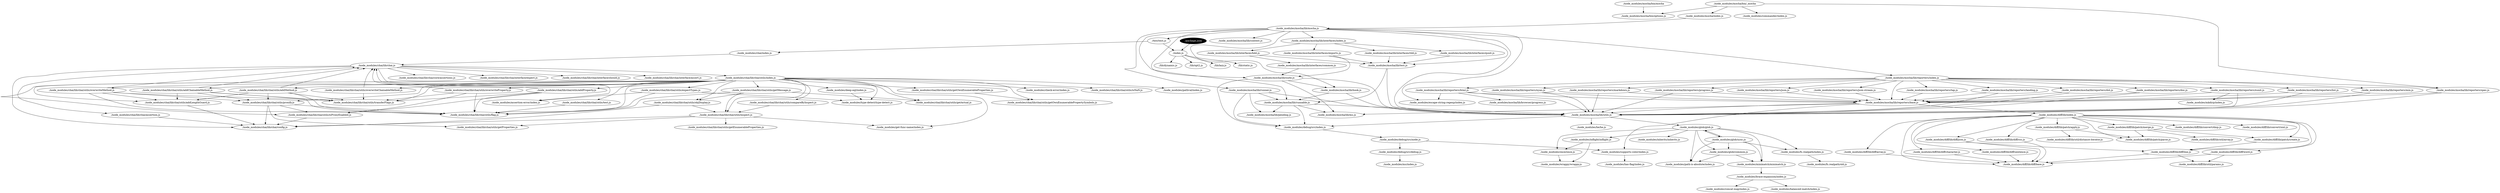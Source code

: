 digraph Modules {
    "./node_modules/mocha/bin/mocha" -> "./node_modules/mocha/bin/options.js";
    "./node_modules/mocha/bin/_mocha" -> "./node_modules/commander/index.js";
    "./node_modules/mocha/bin/_mocha" -> "./node_modules/mocha/index.js";
    "./node_modules/mocha/index.js" -> "./node_modules/mocha/lib/mocha.js";
    "./node_modules/mocha/lib/mocha.js" -> "./node_modules/escape-string-regexp/index.js";
    "./node_modules/mocha/lib/mocha.js" -> "./node_modules/mocha/lib/reporters/index.js";
    "./node_modules/mocha/lib/reporters/index.js" -> "./node_modules/mocha/lib/reporters/base.js";
    "./node_modules/mocha/lib/reporters/base.js" -> "./node_modules/diff/lib/index.js";
    "./node_modules/diff/lib/index.js" -> "./node_modules/diff/lib/diff/base.js";
    "./node_modules/diff/lib/index.js" -> "./node_modules/diff/lib/diff/character.js";
    "./node_modules/diff/lib/diff/character.js" -> "./node_modules/diff/lib/diff/base.js";
    "./node_modules/diff/lib/index.js" -> "./node_modules/diff/lib/diff/word.js";
    "./node_modules/diff/lib/diff/word.js" -> "./node_modules/diff/lib/diff/base.js";
    "./node_modules/diff/lib/diff/word.js" -> "./node_modules/diff/lib/util/params.js";
    "./node_modules/diff/lib/index.js" -> "./node_modules/diff/lib/diff/line.js";
    "./node_modules/diff/lib/diff/line.js" -> "./node_modules/diff/lib/diff/base.js";
    "./node_modules/diff/lib/diff/line.js" -> "./node_modules/diff/lib/util/params.js";
    "./node_modules/diff/lib/index.js" -> "./node_modules/diff/lib/diff/sentence.js";
    "./node_modules/diff/lib/diff/sentence.js" -> "./node_modules/diff/lib/diff/base.js";
    "./node_modules/diff/lib/index.js" -> "./node_modules/diff/lib/diff/css.js";
    "./node_modules/diff/lib/diff/css.js" -> "./node_modules/diff/lib/diff/base.js";
    "./node_modules/diff/lib/index.js" -> "./node_modules/diff/lib/diff/json.js";
    "./node_modules/diff/lib/diff/json.js" -> "./node_modules/diff/lib/diff/base.js";
    "./node_modules/diff/lib/diff/json.js" -> "./node_modules/diff/lib/diff/line.js";
    "./node_modules/diff/lib/index.js" -> "./node_modules/diff/lib/diff/array.js";
    "./node_modules/diff/lib/diff/array.js" -> "./node_modules/diff/lib/diff/base.js";
    "./node_modules/diff/lib/index.js" -> "./node_modules/diff/lib/patch/apply.js";
    "./node_modules/diff/lib/patch/apply.js" -> "./node_modules/diff/lib/patch/parse.js";
    "./node_modules/diff/lib/patch/apply.js" -> "./node_modules/diff/lib/util/distance-iterator.js";
    "./node_modules/diff/lib/index.js" -> "./node_modules/diff/lib/patch/parse.js";
    "./node_modules/diff/lib/index.js" -> "./node_modules/diff/lib/patch/merge.js";
    "./node_modules/diff/lib/patch/merge.js" -> "./node_modules/diff/lib/patch/create.js";
    "./node_modules/diff/lib/patch/create.js" -> "./node_modules/diff/lib/diff/line.js";
    "./node_modules/diff/lib/patch/merge.js" -> "./node_modules/diff/lib/patch/parse.js";
    "./node_modules/diff/lib/patch/merge.js" -> "./node_modules/diff/lib/util/array.js";
    "./node_modules/diff/lib/index.js" -> "./node_modules/diff/lib/patch/create.js";
    "./node_modules/diff/lib/index.js" -> "./node_modules/diff/lib/convert/dmp.js";
    "./node_modules/diff/lib/index.js" -> "./node_modules/diff/lib/convert/xml.js";
    "./node_modules/mocha/lib/reporters/base.js" -> "./node_modules/mocha/lib/ms.js";
    "./node_modules/mocha/lib/reporters/base.js" -> "./node_modules/mocha/lib/utils.js";
    "./node_modules/mocha/lib/utils.js" -> "./node_modules/debug/src/index.js";
    "./node_modules/debug/src/index.js" -> "./node_modules/debug/src/node.js";
    "./node_modules/debug/src/node.js" -> "./node_modules/debug/src/debug.js";
    "./node_modules/debug/src/debug.js" -> "./node_modules/ms/index.js";
    "./node_modules/debug/src/node.js" -> "./node_modules/supports-color/index.js";
    "./node_modules/supports-color/index.js" -> "./node_modules/has-flag/index.js";
    "./node_modules/mocha/lib/utils.js" -> "./node_modules/glob/glob.js";
    "./node_modules/glob/glob.js" -> "./node_modules/fs.realpath/index.js";
    "./node_modules/fs.realpath/index.js" -> "./node_modules/fs.realpath/old.js";
    "./node_modules/glob/glob.js" -> "./node_modules/minimatch/minimatch.js";
    "./node_modules/minimatch/minimatch.js" -> "./node_modules/brace-expansion/index.js";
    "./node_modules/brace-expansion/index.js" -> "./node_modules/concat-map/index.js";
    "./node_modules/brace-expansion/index.js" -> "./node_modules/balanced-match/index.js";
    "./node_modules/glob/glob.js" -> "./node_modules/inherits/inherits.js";
    "./node_modules/glob/glob.js" -> "./node_modules/path-is-absolute/index.js";
    "./node_modules/glob/glob.js" -> "./node_modules/glob/sync.js";
    "./node_modules/glob/sync.js" -> "./node_modules/fs.realpath/index.js";
    "./node_modules/glob/sync.js" -> "./node_modules/minimatch/minimatch.js";
    "./node_modules/glob/sync.js" -> "./node_modules/glob/glob.js";
    "./node_modules/glob/sync.js" -> "./node_modules/path-is-absolute/index.js";
    "./node_modules/glob/sync.js" -> "./node_modules/glob/common.js";
    "./node_modules/glob/common.js" -> "./node_modules/minimatch/minimatch.js";
    "./node_modules/glob/common.js" -> "./node_modules/path-is-absolute/index.js";
    "./node_modules/glob/glob.js" -> "./node_modules/glob/common.js";
    "./node_modules/glob/glob.js" -> "./node_modules/inflight/inflight.js";
    "./node_modules/inflight/inflight.js" -> "./node_modules/wrappy/wrappy.js";
    "./node_modules/inflight/inflight.js" -> "./node_modules/once/once.js";
    "./node_modules/once/once.js" -> "./node_modules/wrappy/wrappy.js";
    "./node_modules/glob/glob.js" -> "./node_modules/once/once.js";
    "./node_modules/mocha/lib/utils.js" -> "./node_modules/he/he.js";
    "./node_modules/mocha/lib/reporters/base.js" -> "./node_modules/supports-color/index.js";
    "./node_modules/mocha/lib/reporters/index.js" -> "./node_modules/mocha/lib/reporters/dot.js";
    "./node_modules/mocha/lib/reporters/dot.js" -> "./node_modules/mocha/lib/reporters/base.js";
    "./node_modules/mocha/lib/reporters/dot.js" -> "./node_modules/mocha/lib/utils.js";
    "./node_modules/mocha/lib/reporters/index.js" -> "./node_modules/mocha/lib/reporters/doc.js";
    "./node_modules/mocha/lib/reporters/doc.js" -> "./node_modules/mocha/lib/reporters/base.js";
    "./node_modules/mocha/lib/reporters/doc.js" -> "./node_modules/mocha/lib/utils.js";
    "./node_modules/mocha/lib/reporters/index.js" -> "./node_modules/mocha/lib/reporters/tap.js";
    "./node_modules/mocha/lib/reporters/tap.js" -> "./node_modules/mocha/lib/reporters/base.js";
    "./node_modules/mocha/lib/reporters/index.js" -> "./node_modules/mocha/lib/reporters/json.js";
    "./node_modules/mocha/lib/reporters/json.js" -> "./node_modules/mocha/lib/reporters/base.js";
    "./node_modules/mocha/lib/reporters/index.js" -> "./node_modules/mocha/lib/reporters/html.js";
    "./node_modules/mocha/lib/reporters/html.js" -> "./node_modules/mocha/lib/reporters/base.js";
    "./node_modules/mocha/lib/reporters/html.js" -> "./node_modules/mocha/lib/utils.js";
    "./node_modules/mocha/lib/reporters/html.js" -> "./node_modules/mocha/lib/browser/progress.js";
    "./node_modules/mocha/lib/reporters/html.js" -> "./node_modules/escape-string-regexp/index.js";
    "./node_modules/mocha/lib/reporters/index.js" -> "./node_modules/mocha/lib/reporters/list.js";
    "./node_modules/mocha/lib/reporters/list.js" -> "./node_modules/mocha/lib/reporters/base.js";
    "./node_modules/mocha/lib/reporters/list.js" -> "./node_modules/mocha/lib/utils.js";
    "./node_modules/mocha/lib/reporters/index.js" -> "./node_modules/mocha/lib/reporters/min.js";
    "./node_modules/mocha/lib/reporters/min.js" -> "./node_modules/mocha/lib/reporters/base.js";
    "./node_modules/mocha/lib/reporters/min.js" -> "./node_modules/mocha/lib/utils.js";
    "./node_modules/mocha/lib/reporters/index.js" -> "./node_modules/mocha/lib/reporters/spec.js";
    "./node_modules/mocha/lib/reporters/spec.js" -> "./node_modules/mocha/lib/reporters/base.js";
    "./node_modules/mocha/lib/reporters/spec.js" -> "./node_modules/mocha/lib/utils.js";
    "./node_modules/mocha/lib/reporters/index.js" -> "./node_modules/mocha/lib/reporters/nyan.js";
    "./node_modules/mocha/lib/reporters/nyan.js" -> "./node_modules/mocha/lib/reporters/base.js";
    "./node_modules/mocha/lib/reporters/nyan.js" -> "./node_modules/mocha/lib/utils.js";
    "./node_modules/mocha/lib/reporters/index.js" -> "./node_modules/mocha/lib/reporters/xunit.js";
    "./node_modules/mocha/lib/reporters/xunit.js" -> "./node_modules/mocha/lib/reporters/base.js";
    "./node_modules/mocha/lib/reporters/xunit.js" -> "./node_modules/mocha/lib/utils.js";
    "./node_modules/mocha/lib/reporters/xunit.js" -> "./node_modules/mkdirp/index.js";
    "./node_modules/mocha/lib/reporters/index.js" -> "./node_modules/mocha/lib/reporters/markdown.js";
    "./node_modules/mocha/lib/reporters/markdown.js" -> "./node_modules/mocha/lib/reporters/base.js";
    "./node_modules/mocha/lib/reporters/markdown.js" -> "./node_modules/mocha/lib/utils.js";
    "./node_modules/mocha/lib/reporters/index.js" -> "./node_modules/mocha/lib/reporters/progress.js";
    "./node_modules/mocha/lib/reporters/progress.js" -> "./node_modules/mocha/lib/reporters/base.js";
    "./node_modules/mocha/lib/reporters/progress.js" -> "./node_modules/mocha/lib/utils.js";
    "./node_modules/mocha/lib/reporters/index.js" -> "./node_modules/mocha/lib/reporters/landing.js";
    "./node_modules/mocha/lib/reporters/landing.js" -> "./node_modules/mocha/lib/reporters/base.js";
    "./node_modules/mocha/lib/reporters/landing.js" -> "./node_modules/mocha/lib/utils.js";
    "./node_modules/mocha/lib/reporters/index.js" -> "./node_modules/mocha/lib/reporters/json-stream.js";
    "./node_modules/mocha/lib/reporters/json-stream.js" -> "./node_modules/mocha/lib/reporters/base.js";
    "./node_modules/mocha/lib/mocha.js" -> "./node_modules/mocha/lib/utils.js";
    "./node_modules/mocha/lib/mocha.js" -> "./node_modules/mocha/lib/interfaces/index.js";
    "./node_modules/mocha/lib/interfaces/index.js" -> "./node_modules/mocha/lib/interfaces/bdd.js";
    "./node_modules/mocha/lib/interfaces/bdd.js" -> "./node_modules/mocha/lib/test.js";
    "./node_modules/mocha/lib/test.js" -> "./node_modules/mocha/lib/runnable.js";
    "./node_modules/mocha/lib/runnable.js" -> "./node_modules/mocha/lib/pending.js";
    "./node_modules/mocha/lib/runnable.js" -> "./node_modules/debug/src/index.js";
    "./node_modules/mocha/lib/runnable.js" -> "./node_modules/mocha/lib/ms.js";
    "./node_modules/mocha/lib/runnable.js" -> "./node_modules/mocha/lib/utils.js";
    "./node_modules/mocha/lib/test.js" -> "./node_modules/mocha/lib/utils.js";
    "./node_modules/mocha/lib/interfaces/index.js" -> "./node_modules/mocha/lib/interfaces/tdd.js";
    "./node_modules/mocha/lib/interfaces/tdd.js" -> "./node_modules/mocha/lib/test.js";
    "./node_modules/mocha/lib/interfaces/index.js" -> "./node_modules/mocha/lib/interfaces/qunit.js";
    "./node_modules/mocha/lib/interfaces/qunit.js" -> "./node_modules/mocha/lib/test.js";
    "./node_modules/mocha/lib/interfaces/index.js" -> "./node_modules/mocha/lib/interfaces/exports.js";
    "./node_modules/mocha/lib/interfaces/exports.js" -> "./node_modules/mocha/lib/suite.js";
    "./node_modules/mocha/lib/suite.js" -> "./node_modules/mocha/lib/hook.js";
    "./node_modules/mocha/lib/hook.js" -> "./node_modules/mocha/lib/runnable.js";
    "./node_modules/mocha/lib/hook.js" -> "./node_modules/mocha/lib/utils.js";
    "./node_modules/mocha/lib/suite.js" -> "./node_modules/mocha/lib/utils.js";
    "./node_modules/mocha/lib/suite.js" -> "./node_modules/debug/src/index.js";
    "./node_modules/mocha/lib/suite.js" -> "./node_modules/mocha/lib/ms.js";
    "./node_modules/mocha/lib/interfaces/exports.js" -> "./node_modules/mocha/lib/test.js";
    "./node_modules/mocha/lib/mocha.js" -> "./node_modules/mocha/lib/runnable.js";
    "./node_modules/mocha/lib/mocha.js" -> "./node_modules/mocha/lib/context.js";
    "./node_modules/mocha/lib/mocha.js" -> "./node_modules/mocha/lib/runner.js";
    "./node_modules/mocha/lib/runner.js" -> "./node_modules/mocha/lib/pending.js";
    "./node_modules/mocha/lib/runner.js" -> "./node_modules/mocha/lib/utils.js";
    "./node_modules/mocha/lib/runner.js" -> "./node_modules/debug/src/index.js";
    "./node_modules/mocha/lib/runner.js" -> "./node_modules/mocha/lib/runnable.js";
    "./node_modules/mocha/lib/mocha.js" -> "./node_modules/mocha/lib/suite.js";
    "./node_modules/mocha/lib/mocha.js" -> "./node_modules/mocha/lib/hook.js";
    "./node_modules/mocha/lib/mocha.js" -> "./node_modules/mocha/lib/test.js";
    "./node_modules/mocha/bin/_mocha" -> "./node_modules/mocha/bin/options.js";
    "./node_modules/mocha/bin/_mocha" -> "./node_modules/mocha/lib/reporters/spec.js";
    "./node_modules/mocha/lib/interfaces/bdd.js" -> "./node_modules/mocha/lib/interfaces/common.js";
    "./node_modules/mocha/lib/interfaces/common.js" -> "./node_modules/mocha/lib/suite.js";
    "./node_modules/mocha/lib/mocha.js" -> "./test/test.js";
    "./test/test.js" -> "./node_modules/chai/index.js";
    "./node_modules/chai/index.js" -> "./node_modules/chai/lib/chai.js";
    "./node_modules/chai/lib/chai.js" -> "./node_modules/assertion-error/index.js";
    "./node_modules/chai/lib/chai.js" -> "./node_modules/chai/lib/chai/utils/index.js";
    "./node_modules/chai/lib/chai/utils/index.js" -> "./node_modules/pathval/index.js";
    "./node_modules/chai/lib/chai/utils/index.js" -> "./node_modules/chai/lib/chai/utils/test.js";
    "./node_modules/chai/lib/chai/utils/test.js" -> "./node_modules/chai/lib/chai/utils/flag.js";
    "./node_modules/chai/lib/chai/utils/index.js" -> "./node_modules/type-detect/type-detect.js";
    "./node_modules/chai/lib/chai/utils/index.js" -> "./node_modules/chai/lib/chai/utils/expectTypes.js";
    "./node_modules/chai/lib/chai/utils/expectTypes.js" -> "./node_modules/assertion-error/index.js";
    "./node_modules/chai/lib/chai/utils/expectTypes.js" -> "./node_modules/chai/lib/chai/utils/flag.js";
    "./node_modules/chai/lib/chai/utils/expectTypes.js" -> "./node_modules/type-detect/type-detect.js";
    "./node_modules/chai/lib/chai/utils/index.js" -> "./node_modules/chai/lib/chai/utils/getMessage.js";
    "./node_modules/chai/lib/chai/utils/getMessage.js" -> "./node_modules/chai/lib/chai/utils/flag.js";
    "./node_modules/chai/lib/chai/utils/getMessage.js" -> "./node_modules/chai/lib/chai/utils/getActual.js";
    "./node_modules/chai/lib/chai/utils/getMessage.js" -> "./node_modules/chai/lib/chai/utils/inspect.js";
    "./node_modules/chai/lib/chai/utils/inspect.js" -> "./node_modules/get-func-name/index.js";
    "./node_modules/chai/lib/chai/utils/inspect.js" -> "./node_modules/chai/lib/chai/utils/getProperties.js";
    "./node_modules/chai/lib/chai/utils/inspect.js" -> "./node_modules/chai/lib/chai/utils/getEnumerableProperties.js";
    "./node_modules/chai/lib/chai/utils/inspect.js" -> "./node_modules/chai/lib/chai/config.js";
    "./node_modules/chai/lib/chai/utils/getMessage.js" -> "./node_modules/chai/lib/chai/utils/objDisplay.js";
    "./node_modules/chai/lib/chai/utils/objDisplay.js" -> "./node_modules/chai/lib/chai/utils/inspect.js";
    "./node_modules/chai/lib/chai/utils/objDisplay.js" -> "./node_modules/chai/lib/chai/config.js";
    "./node_modules/chai/lib/chai/utils/index.js" -> "./node_modules/chai/lib/chai/utils/getActual.js";
    "./node_modules/chai/lib/chai/utils/index.js" -> "./node_modules/chai/lib/chai/utils/inspect.js";
    "./node_modules/chai/lib/chai/utils/index.js" -> "./node_modules/chai/lib/chai/utils/objDisplay.js";
    "./node_modules/chai/lib/chai/utils/index.js" -> "./node_modules/chai/lib/chai/utils/flag.js";
    "./node_modules/chai/lib/chai/utils/index.js" -> "./node_modules/chai/lib/chai/utils/transferFlags.js";
    "./node_modules/chai/lib/chai/utils/index.js" -> "./node_modules/deep-eql/index.js";
    "./node_modules/deep-eql/index.js" -> "./node_modules/type-detect/type-detect.js";
    "./node_modules/chai/lib/chai/utils/index.js" -> "./node_modules/get-func-name/index.js";
    "./node_modules/chai/lib/chai/utils/index.js" -> "./node_modules/chai/lib/chai/utils/addProperty.js";
    "./node_modules/chai/lib/chai/utils/addProperty.js" -> "./node_modules/chai/lib/chai.js";
    "./node_modules/chai/lib/chai/utils/addProperty.js" -> "./node_modules/chai/lib/chai/utils/flag.js";
    "./node_modules/chai/lib/chai/utils/addProperty.js" -> "./node_modules/chai/lib/chai/utils/isProxyEnabled.js";
    "./node_modules/chai/lib/chai/utils/isProxyEnabled.js" -> "./node_modules/chai/lib/chai/config.js";
    "./node_modules/chai/lib/chai/utils/addProperty.js" -> "./node_modules/chai/lib/chai/utils/transferFlags.js";
    "./node_modules/chai/lib/chai/utils/index.js" -> "./node_modules/chai/lib/chai/utils/addMethod.js";
    "./node_modules/chai/lib/chai/utils/addMethod.js" -> "./node_modules/chai/lib/chai/utils/addLengthGuard.js";
    "./node_modules/chai/lib/chai/utils/addLengthGuard.js" -> "./node_modules/chai/lib/chai/config.js";
    "./node_modules/chai/lib/chai/utils/addMethod.js" -> "./node_modules/chai/lib/chai.js";
    "./node_modules/chai/lib/chai/utils/addMethod.js" -> "./node_modules/chai/lib/chai/utils/flag.js";
    "./node_modules/chai/lib/chai/utils/addMethod.js" -> "./node_modules/chai/lib/chai/utils/proxify.js";
    "./node_modules/chai/lib/chai/utils/proxify.js" -> "./node_modules/chai/lib/chai/config.js";
    "./node_modules/chai/lib/chai/utils/proxify.js" -> "./node_modules/chai/lib/chai/utils/flag.js";
    "./node_modules/chai/lib/chai/utils/proxify.js" -> "./node_modules/chai/lib/chai/utils/getProperties.js";
    "./node_modules/chai/lib/chai/utils/proxify.js" -> "./node_modules/chai/lib/chai/utils/isProxyEnabled.js";
    "./node_modules/chai/lib/chai/utils/addMethod.js" -> "./node_modules/chai/lib/chai/utils/transferFlags.js";
    "./node_modules/chai/lib/chai/utils/index.js" -> "./node_modules/chai/lib/chai/utils/overwriteProperty.js";
    "./node_modules/chai/lib/chai/utils/overwriteProperty.js" -> "./node_modules/chai/lib/chai.js";
    "./node_modules/chai/lib/chai/utils/overwriteProperty.js" -> "./node_modules/chai/lib/chai/utils/flag.js";
    "./node_modules/chai/lib/chai/utils/overwriteProperty.js" -> "./node_modules/chai/lib/chai/utils/isProxyEnabled.js";
    "./node_modules/chai/lib/chai/utils/overwriteProperty.js" -> "./node_modules/chai/lib/chai/utils/transferFlags.js";
    "./node_modules/chai/lib/chai/utils/index.js" -> "./node_modules/chai/lib/chai/utils/overwriteMethod.js";
    "./node_modules/chai/lib/chai/utils/overwriteMethod.js" -> "./node_modules/chai/lib/chai/utils/addLengthGuard.js";
    "./node_modules/chai/lib/chai/utils/overwriteMethod.js" -> "./node_modules/chai/lib/chai.js";
    "./node_modules/chai/lib/chai/utils/overwriteMethod.js" -> "./node_modules/chai/lib/chai/utils/flag.js";
    "./node_modules/chai/lib/chai/utils/overwriteMethod.js" -> "./node_modules/chai/lib/chai/utils/proxify.js";
    "./node_modules/chai/lib/chai/utils/overwriteMethod.js" -> "./node_modules/chai/lib/chai/utils/transferFlags.js";
    "./node_modules/chai/lib/chai/utils/index.js" -> "./node_modules/chai/lib/chai/utils/addChainableMethod.js";
    "./node_modules/chai/lib/chai/utils/addChainableMethod.js" -> "./node_modules/chai/lib/chai/utils/addLengthGuard.js";
    "./node_modules/chai/lib/chai/utils/addChainableMethod.js" -> "./node_modules/chai/lib/chai.js";
    "./node_modules/chai/lib/chai/utils/addChainableMethod.js" -> "./node_modules/chai/lib/chai/utils/flag.js";
    "./node_modules/chai/lib/chai/utils/addChainableMethod.js" -> "./node_modules/chai/lib/chai/utils/proxify.js";
    "./node_modules/chai/lib/chai/utils/addChainableMethod.js" -> "./node_modules/chai/lib/chai/utils/transferFlags.js";
    "./node_modules/chai/lib/chai/utils/index.js" -> "./node_modules/chai/lib/chai/utils/overwriteChainableMethod.js";
    "./node_modules/chai/lib/chai/utils/overwriteChainableMethod.js" -> "./node_modules/chai/lib/chai.js";
    "./node_modules/chai/lib/chai/utils/overwriteChainableMethod.js" -> "./node_modules/chai/lib/chai/utils/transferFlags.js";
    "./node_modules/chai/lib/chai/utils/index.js" -> "./node_modules/chai/lib/chai/utils/compareByInspect.js";
    "./node_modules/chai/lib/chai/utils/compareByInspect.js" -> "./node_modules/chai/lib/chai/utils/inspect.js";
    "./node_modules/chai/lib/chai/utils/index.js" -> "./node_modules/chai/lib/chai/utils/getOwnEnumerablePropertySymbols.js";
    "./node_modules/chai/lib/chai/utils/index.js" -> "./node_modules/chai/lib/chai/utils/getOwnEnumerableProperties.js";
    "./node_modules/chai/lib/chai/utils/getOwnEnumerableProperties.js" -> "./node_modules/chai/lib/chai/utils/getOwnEnumerablePropertySymbols.js";
    "./node_modules/chai/lib/chai/utils/index.js" -> "./node_modules/check-error/index.js";
    "./node_modules/chai/lib/chai/utils/index.js" -> "./node_modules/chai/lib/chai/utils/proxify.js";
    "./node_modules/chai/lib/chai/utils/index.js" -> "./node_modules/chai/lib/chai/utils/addLengthGuard.js";
    "./node_modules/chai/lib/chai/utils/index.js" -> "./node_modules/chai/lib/chai/utils/isProxyEnabled.js";
    "./node_modules/chai/lib/chai/utils/index.js" -> "./node_modules/chai/lib/chai/utils/isNaN.js";
    "./node_modules/chai/lib/chai.js" -> "./node_modules/chai/lib/chai/config.js";
    "./node_modules/chai/lib/chai.js" -> "./node_modules/chai/lib/chai/assertion.js";
    "./node_modules/chai/lib/chai/assertion.js" -> "./node_modules/chai/lib/chai/config.js";
    "./node_modules/chai/lib/chai.js" -> "./node_modules/chai/lib/chai/core/assertions.js";
    "./node_modules/chai/lib/chai.js" -> "./node_modules/chai/lib/chai/interface/expect.js";
    "./node_modules/chai/lib/chai.js" -> "./node_modules/chai/lib/chai/interface/should.js";
    "./node_modules/chai/lib/chai.js" -> "./node_modules/chai/lib/chai/interface/assert.js";
    "./test/test.js" -> "./index.js";
    "./index.js" -> "./lib/static.js";
    "./index.js" -> "./lib/dynamic.js";
    "./index.js" -> "./lib/opt2.js";
    "./index.js" -> "./lib/lazy.js";
    "./package.json" -> "./index.js";
    "./package.json" [fillcolor=black,fontcolor=white,style=filled];
}
